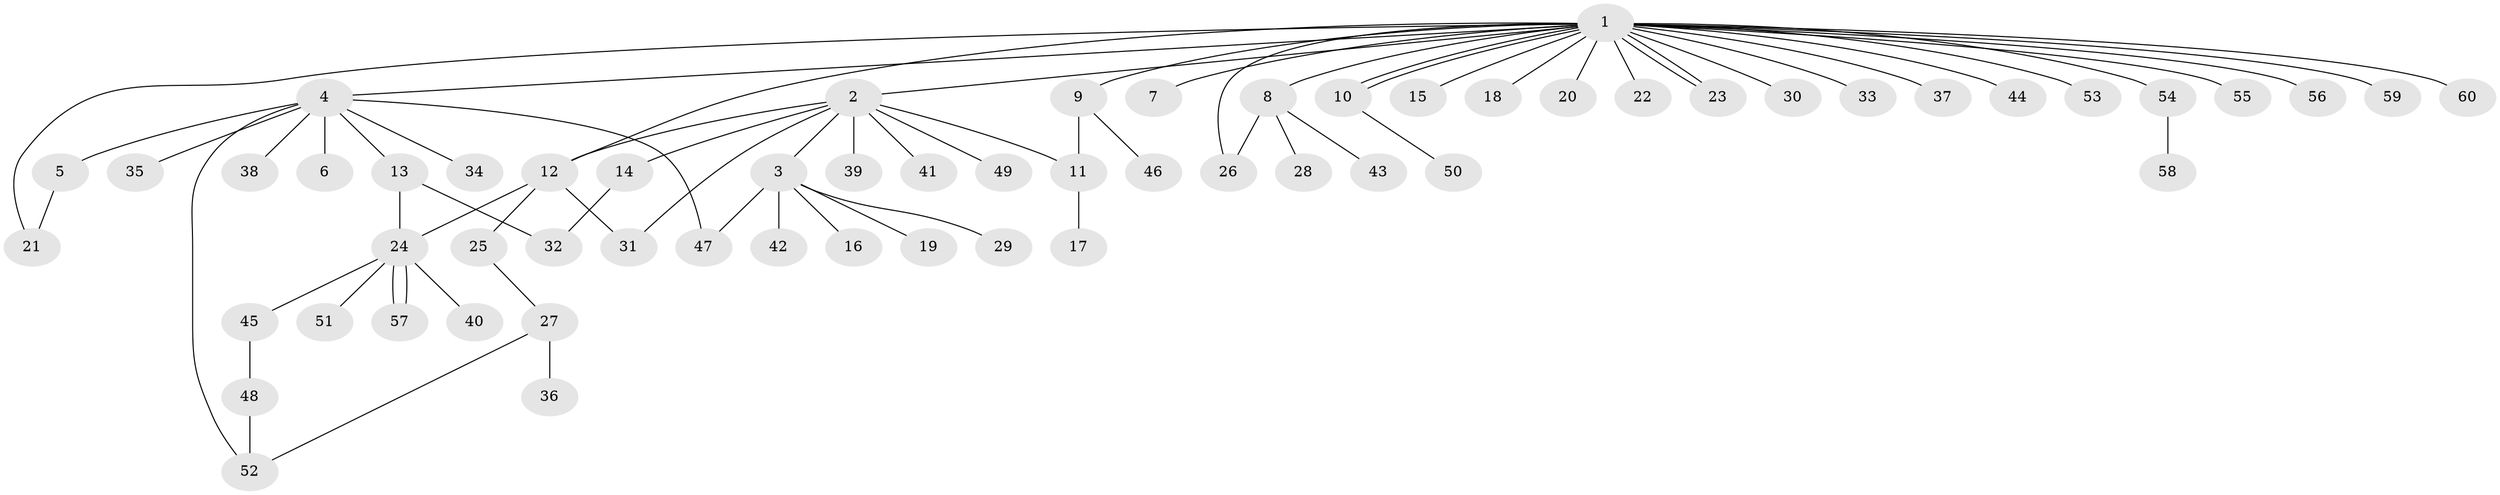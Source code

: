 // coarse degree distribution, {13: 0.05555555555555555, 4: 0.1111111111111111, 3: 0.05555555555555555, 8: 0.05555555555555555, 2: 0.2777777777777778, 1: 0.4444444444444444}
// Generated by graph-tools (version 1.1) at 2025/18/03/04/25 18:18:25]
// undirected, 60 vertices, 72 edges
graph export_dot {
graph [start="1"]
  node [color=gray90,style=filled];
  1;
  2;
  3;
  4;
  5;
  6;
  7;
  8;
  9;
  10;
  11;
  12;
  13;
  14;
  15;
  16;
  17;
  18;
  19;
  20;
  21;
  22;
  23;
  24;
  25;
  26;
  27;
  28;
  29;
  30;
  31;
  32;
  33;
  34;
  35;
  36;
  37;
  38;
  39;
  40;
  41;
  42;
  43;
  44;
  45;
  46;
  47;
  48;
  49;
  50;
  51;
  52;
  53;
  54;
  55;
  56;
  57;
  58;
  59;
  60;
  1 -- 2;
  1 -- 4;
  1 -- 7;
  1 -- 8;
  1 -- 9;
  1 -- 10;
  1 -- 10;
  1 -- 12;
  1 -- 15;
  1 -- 18;
  1 -- 20;
  1 -- 21;
  1 -- 22;
  1 -- 23;
  1 -- 23;
  1 -- 26;
  1 -- 30;
  1 -- 33;
  1 -- 37;
  1 -- 44;
  1 -- 53;
  1 -- 54;
  1 -- 55;
  1 -- 56;
  1 -- 59;
  1 -- 60;
  2 -- 3;
  2 -- 11;
  2 -- 12;
  2 -- 14;
  2 -- 31;
  2 -- 39;
  2 -- 41;
  2 -- 49;
  3 -- 16;
  3 -- 19;
  3 -- 29;
  3 -- 42;
  3 -- 47;
  4 -- 5;
  4 -- 6;
  4 -- 13;
  4 -- 34;
  4 -- 35;
  4 -- 38;
  4 -- 47;
  4 -- 52;
  5 -- 21;
  8 -- 26;
  8 -- 28;
  8 -- 43;
  9 -- 11;
  9 -- 46;
  10 -- 50;
  11 -- 17;
  12 -- 24;
  12 -- 25;
  12 -- 31;
  13 -- 24;
  13 -- 32;
  14 -- 32;
  24 -- 40;
  24 -- 45;
  24 -- 51;
  24 -- 57;
  24 -- 57;
  25 -- 27;
  27 -- 36;
  27 -- 52;
  45 -- 48;
  48 -- 52;
  54 -- 58;
}
